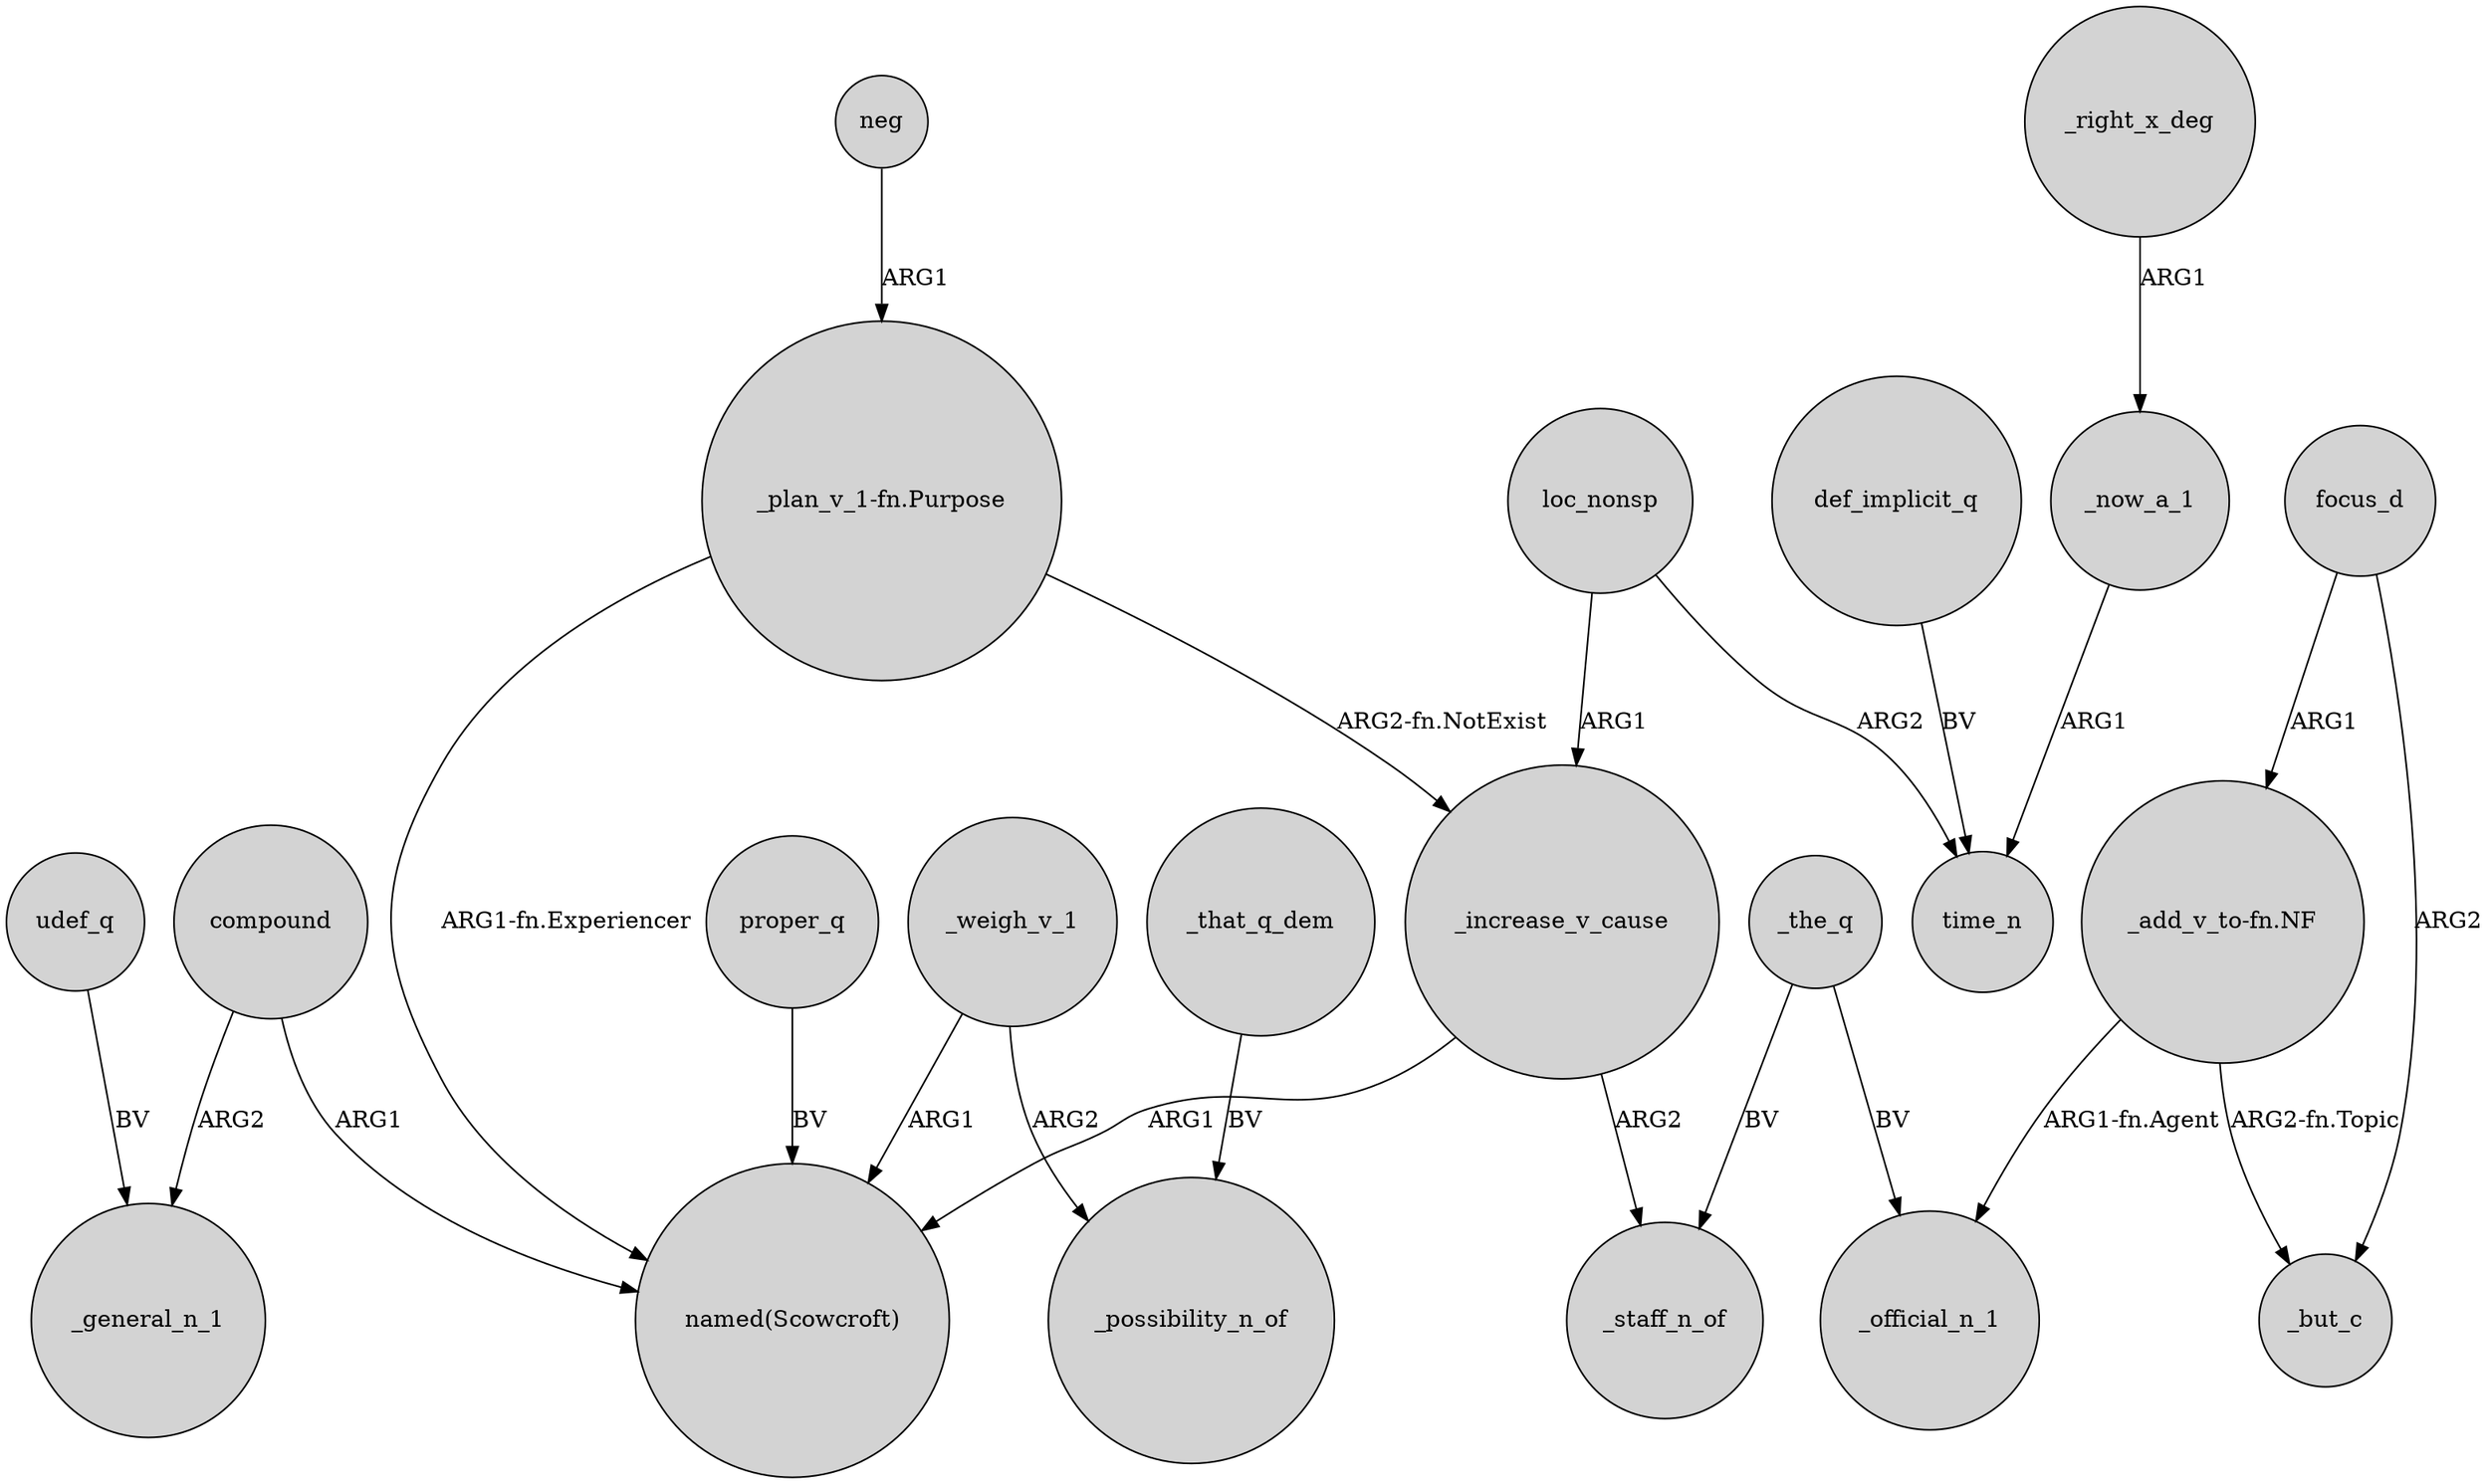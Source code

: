digraph {
	node [shape=circle style=filled]
	compound -> _general_n_1 [label=ARG2]
	"_plan_v_1-fn.Purpose" -> _increase_v_cause [label="ARG2-fn.NotExist"]
	_the_q -> _official_n_1 [label=BV]
	"_add_v_to-fn.NF" -> _but_c [label="ARG2-fn.Topic"]
	_increase_v_cause -> "named(Scowcroft)" [label=ARG1]
	loc_nonsp -> _increase_v_cause [label=ARG1]
	"_plan_v_1-fn.Purpose" -> "named(Scowcroft)" [label="ARG1-fn.Experiencer"]
	udef_q -> _general_n_1 [label=BV]
	"_add_v_to-fn.NF" -> _official_n_1 [label="ARG1-fn.Agent"]
	_that_q_dem -> _possibility_n_of [label=BV]
	neg -> "_plan_v_1-fn.Purpose" [label=ARG1]
	loc_nonsp -> time_n [label=ARG2]
	focus_d -> _but_c [label=ARG2]
	_weigh_v_1 -> _possibility_n_of [label=ARG2]
	_right_x_deg -> _now_a_1 [label=ARG1]
	_weigh_v_1 -> "named(Scowcroft)" [label=ARG1]
	proper_q -> "named(Scowcroft)" [label=BV]
	_now_a_1 -> time_n [label=ARG1]
	focus_d -> "_add_v_to-fn.NF" [label=ARG1]
	_increase_v_cause -> _staff_n_of [label=ARG2]
	compound -> "named(Scowcroft)" [label=ARG1]
	_the_q -> _staff_n_of [label=BV]
	def_implicit_q -> time_n [label=BV]
}
